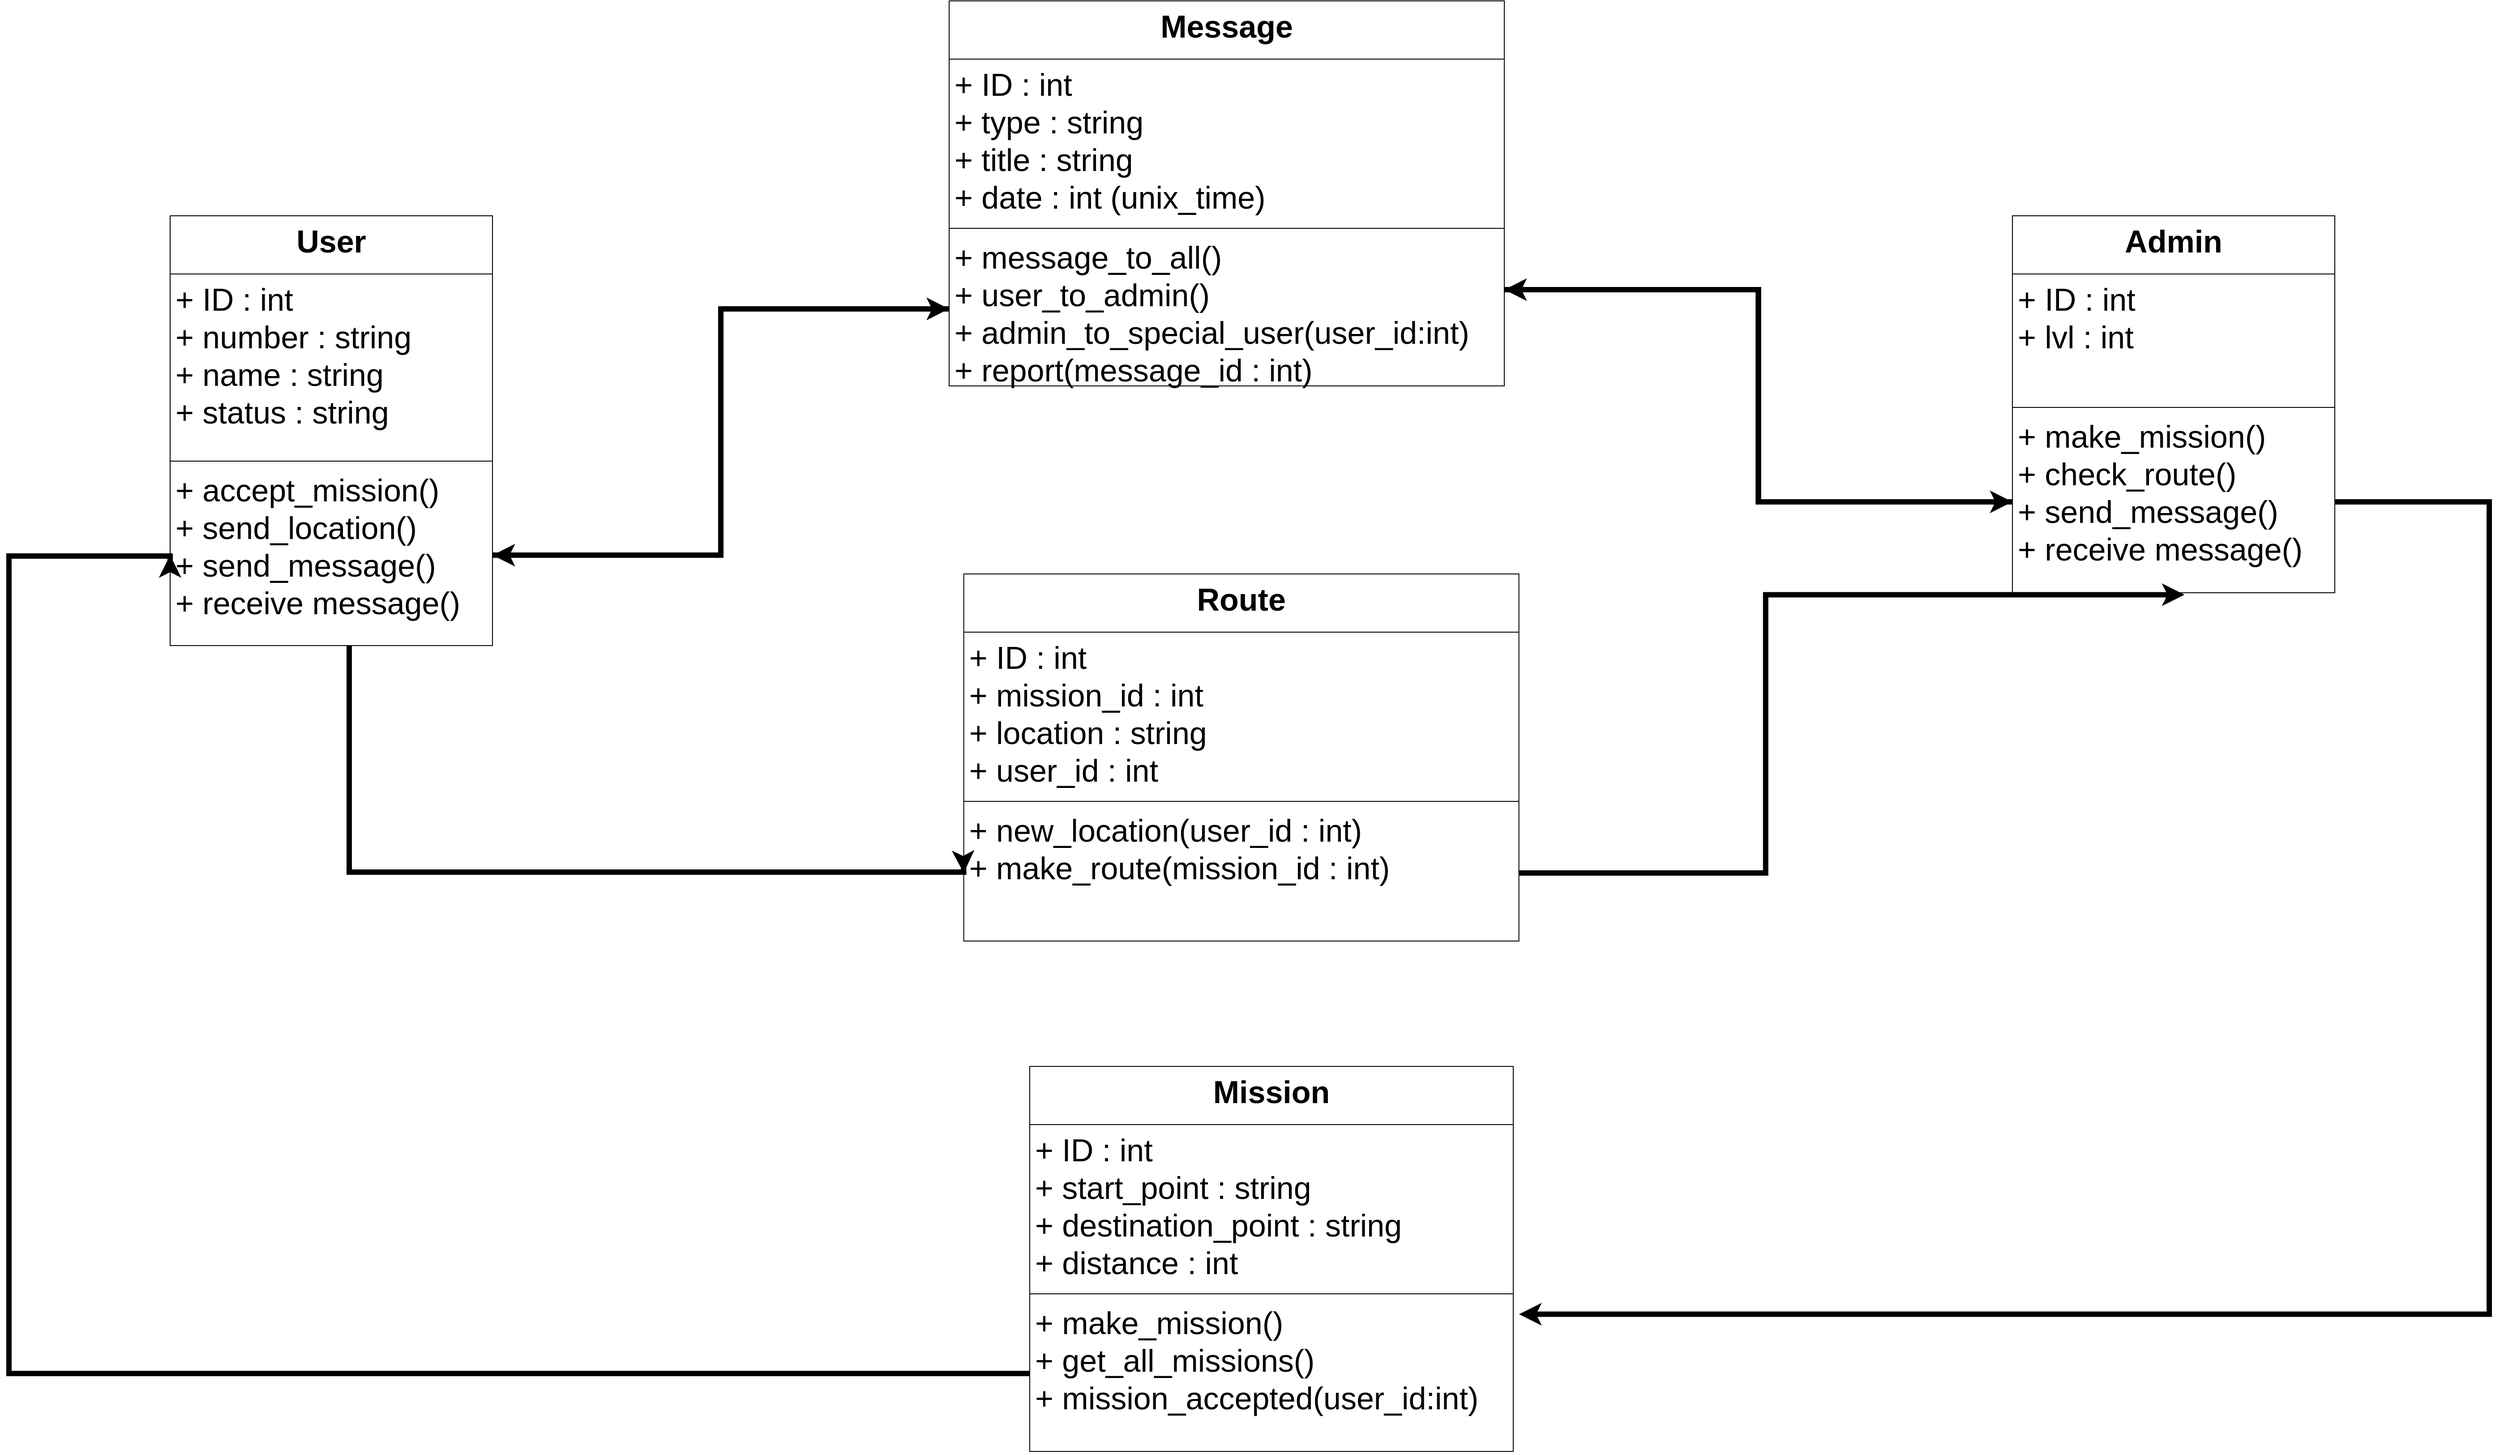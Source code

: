 <mxfile version="12.4.8" type="github" pages="2">
  <diagram id="LZQuAkBcqZ6_lEjq8BTj" name="Class diagram">
    <mxGraphModel dx="3127" dy="2040" grid="1" gridSize="10" guides="1" tooltips="1" connect="1" arrows="1" fold="1" page="1" pageScale="1" pageWidth="1169" pageHeight="827" math="0" shadow="0">
      <root>
        <mxCell id="0"/>
        <mxCell id="1" parent="0"/>
        <mxCell id="s2ryrFD3tATTD8HhkPcw-1" value="User" style="swimlane;fontStyle=1;align=center;verticalAlign=top;childLayout=stackLayout;horizontal=1;startSize=65;horizontalStack=0;resizeParent=1;resizeParentMax=0;resizeLast=0;collapsible=1;marginBottom=0;fontSize=35;" parent="1" vertex="1">
          <mxGeometry x="280" y="320" width="360" height="480" as="geometry"/>
        </mxCell>
        <mxCell id="s2ryrFD3tATTD8HhkPcw-2" value="+ ID : int&#xa;+ number : string &#xa;+ name : string &#xa;+ status : string " style="text;strokeColor=none;fillColor=none;align=left;verticalAlign=top;spacingLeft=4;spacingRight=4;overflow=hidden;rotatable=0;points=[[0,0.5],[1,0.5]];portConstraint=eastwest;fontSize=35;" parent="s2ryrFD3tATTD8HhkPcw-1" vertex="1">
          <mxGeometry y="65" width="360" height="205" as="geometry"/>
        </mxCell>
        <mxCell id="s2ryrFD3tATTD8HhkPcw-3" value="" style="line;strokeWidth=1;fillColor=none;align=left;verticalAlign=middle;spacingTop=-1;spacingLeft=3;spacingRight=3;rotatable=0;labelPosition=right;points=[];portConstraint=eastwest;" parent="s2ryrFD3tATTD8HhkPcw-1" vertex="1">
          <mxGeometry y="270" width="360" height="8" as="geometry"/>
        </mxCell>
        <mxCell id="s2ryrFD3tATTD8HhkPcw-4" value="+ accept_mission()&#xa;+ send_location()&#xa;+ send_message()&#xa;+ receive message()&#xa;" style="text;strokeColor=none;fillColor=none;align=left;verticalAlign=top;spacingLeft=4;spacingRight=4;overflow=hidden;rotatable=0;points=[[0,0.5],[1,0.5]];portConstraint=eastwest;fontSize=35;" parent="s2ryrFD3tATTD8HhkPcw-1" vertex="1">
          <mxGeometry y="278" width="360" height="202" as="geometry"/>
        </mxCell>
        <mxCell id="s2ryrFD3tATTD8HhkPcw-11" value="Admin" style="swimlane;fontStyle=1;align=center;verticalAlign=top;childLayout=stackLayout;horizontal=1;startSize=65;horizontalStack=0;resizeParent=1;resizeParentMax=0;resizeLast=0;collapsible=1;marginBottom=0;fontSize=35;" parent="1" vertex="1">
          <mxGeometry x="2337.5" y="320" width="360" height="421" as="geometry"/>
        </mxCell>
        <mxCell id="s2ryrFD3tATTD8HhkPcw-12" value="+ ID : int&#xa;+ lvl : int" style="text;strokeColor=none;fillColor=none;align=left;verticalAlign=top;spacingLeft=4;spacingRight=4;overflow=hidden;rotatable=0;points=[[0,0.5],[1,0.5]];portConstraint=eastwest;fontSize=35;" parent="s2ryrFD3tATTD8HhkPcw-11" vertex="1">
          <mxGeometry y="65" width="360" height="145" as="geometry"/>
        </mxCell>
        <mxCell id="s2ryrFD3tATTD8HhkPcw-13" value="" style="line;strokeWidth=1;fillColor=none;align=left;verticalAlign=middle;spacingTop=-1;spacingLeft=3;spacingRight=3;rotatable=0;labelPosition=right;points=[];portConstraint=eastwest;" parent="s2ryrFD3tATTD8HhkPcw-11" vertex="1">
          <mxGeometry y="210" width="360" height="8" as="geometry"/>
        </mxCell>
        <mxCell id="s2ryrFD3tATTD8HhkPcw-14" value="+ make_mission()&#xa;+ check_route()&#xa;+ send_message()&#xa;+ receive message()&#xa;" style="text;strokeColor=none;fillColor=none;align=left;verticalAlign=top;spacingLeft=4;spacingRight=4;overflow=hidden;rotatable=0;points=[[0,0.5],[1,0.5]];portConstraint=eastwest;fontSize=35;" parent="s2ryrFD3tATTD8HhkPcw-11" vertex="1">
          <mxGeometry y="218" width="360" height="203" as="geometry"/>
        </mxCell>
        <mxCell id="s2ryrFD3tATTD8HhkPcw-15" value="Mission" style="swimlane;fontStyle=1;align=center;verticalAlign=top;childLayout=stackLayout;horizontal=1;startSize=65;horizontalStack=0;resizeParent=1;resizeParentMax=0;resizeLast=0;collapsible=1;marginBottom=0;fontSize=35;" parent="1" vertex="1">
          <mxGeometry x="1240" y="1270" width="540" height="430" as="geometry"/>
        </mxCell>
        <mxCell id="s2ryrFD3tATTD8HhkPcw-16" value="+ ID : int&#xa;+ start_point : string&#xa;+ destination_point : string&#xa;+ distance : int&#xa;" style="text;strokeColor=none;fillColor=none;align=left;verticalAlign=top;spacingLeft=4;spacingRight=4;overflow=hidden;rotatable=0;points=[[0,0.5],[1,0.5]];portConstraint=eastwest;fontSize=35;" parent="s2ryrFD3tATTD8HhkPcw-15" vertex="1">
          <mxGeometry y="65" width="540" height="185" as="geometry"/>
        </mxCell>
        <mxCell id="s2ryrFD3tATTD8HhkPcw-17" value="" style="line;strokeWidth=1;fillColor=none;align=left;verticalAlign=middle;spacingTop=-1;spacingLeft=3;spacingRight=3;rotatable=0;labelPosition=right;points=[];portConstraint=eastwest;" parent="s2ryrFD3tATTD8HhkPcw-15" vertex="1">
          <mxGeometry y="250" width="540" height="8" as="geometry"/>
        </mxCell>
        <mxCell id="s2ryrFD3tATTD8HhkPcw-18" value="+ make_mission()&#xa;+ get_all_missions()&#xa;+ mission_accepted(user_id:int)&#xa;&#xa;" style="text;strokeColor=none;fillColor=none;align=left;verticalAlign=top;spacingLeft=4;spacingRight=4;overflow=hidden;rotatable=0;points=[[0,0.5],[1,0.5]];portConstraint=eastwest;fontSize=35;" parent="s2ryrFD3tATTD8HhkPcw-15" vertex="1">
          <mxGeometry y="258" width="540" height="172" as="geometry"/>
        </mxCell>
        <mxCell id="fsT3CMl1Vlrfdj_DSACQ-4" style="edgeStyle=orthogonalEdgeStyle;rounded=0;orthogonalLoop=1;jettySize=auto;html=1;exitX=1;exitY=0.75;exitDx=0;exitDy=0;entryX=0;entryY=0.5;entryDx=0;entryDy=0;strokeWidth=6;" edge="1" parent="1" source="s2ryrFD3tATTD8HhkPcw-19" target="s2ryrFD3tATTD8HhkPcw-14">
          <mxGeometry relative="1" as="geometry"/>
        </mxCell>
        <mxCell id="s2ryrFD3tATTD8HhkPcw-19" value="Message" style="swimlane;fontStyle=1;align=center;verticalAlign=top;childLayout=stackLayout;horizontal=1;startSize=65;horizontalStack=0;resizeParent=1;resizeParentMax=0;resizeLast=0;collapsible=1;marginBottom=0;fontSize=35;" parent="1" vertex="1">
          <mxGeometry x="1150" y="80" width="620" height="430" as="geometry"/>
        </mxCell>
        <mxCell id="s2ryrFD3tATTD8HhkPcw-20" value="+ ID : int&#xa;+ type : string&#xa;+ title : string&#xa;+ date : int (unix_time)&#xa;" style="text;strokeColor=none;fillColor=none;align=left;verticalAlign=top;spacingLeft=4;spacingRight=4;overflow=hidden;rotatable=0;points=[[0,0.5],[1,0.5]];portConstraint=eastwest;fontSize=35;" parent="s2ryrFD3tATTD8HhkPcw-19" vertex="1">
          <mxGeometry y="65" width="620" height="185" as="geometry"/>
        </mxCell>
        <mxCell id="s2ryrFD3tATTD8HhkPcw-21" value="" style="line;strokeWidth=1;fillColor=none;align=left;verticalAlign=middle;spacingTop=-1;spacingLeft=3;spacingRight=3;rotatable=0;labelPosition=right;points=[];portConstraint=eastwest;" parent="s2ryrFD3tATTD8HhkPcw-19" vertex="1">
          <mxGeometry y="250" width="620" height="8" as="geometry"/>
        </mxCell>
        <mxCell id="s2ryrFD3tATTD8HhkPcw-22" value="+ message_to_all()&#xa;+ user_to_admin()&#xa;+ admin_to_special_user(user_id:int)&#xa;+ report(message_id : int)&#xa;&#xa;" style="text;strokeColor=none;fillColor=none;align=left;verticalAlign=top;spacingLeft=4;spacingRight=4;overflow=hidden;rotatable=0;points=[[0,0.5],[1,0.5]];portConstraint=eastwest;fontSize=35;" parent="s2ryrFD3tATTD8HhkPcw-19" vertex="1">
          <mxGeometry y="258" width="620" height="172" as="geometry"/>
        </mxCell>
        <mxCell id="s2ryrFD3tATTD8HhkPcw-24" value="Route" style="swimlane;fontStyle=1;align=center;verticalAlign=top;childLayout=stackLayout;horizontal=1;startSize=65;horizontalStack=0;resizeParent=1;resizeParentMax=0;resizeLast=0;collapsible=1;marginBottom=0;fontSize=35;" parent="1" vertex="1">
          <mxGeometry x="1166.33" y="720" width="620" height="410" as="geometry"/>
        </mxCell>
        <mxCell id="s2ryrFD3tATTD8HhkPcw-25" value="+ ID : int&#xa;+ mission_id : int&#xa;+ location : string&#xa;+ user_id : int&#xa;" style="text;strokeColor=none;fillColor=none;align=left;verticalAlign=top;spacingLeft=4;spacingRight=4;overflow=hidden;rotatable=0;points=[[0,0.5],[1,0.5]];portConstraint=eastwest;fontSize=35;" parent="s2ryrFD3tATTD8HhkPcw-24" vertex="1">
          <mxGeometry y="65" width="620" height="185" as="geometry"/>
        </mxCell>
        <mxCell id="s2ryrFD3tATTD8HhkPcw-26" value="" style="line;strokeWidth=1;fillColor=none;align=left;verticalAlign=middle;spacingTop=-1;spacingLeft=3;spacingRight=3;rotatable=0;labelPosition=right;points=[];portConstraint=eastwest;" parent="s2ryrFD3tATTD8HhkPcw-24" vertex="1">
          <mxGeometry y="250" width="620" height="8" as="geometry"/>
        </mxCell>
        <mxCell id="s2ryrFD3tATTD8HhkPcw-27" value="+ new_location(user_id : int)&#xa;+ make_route(mission_id : int)&#xa;&#xa;" style="text;strokeColor=none;fillColor=none;align=left;verticalAlign=top;spacingLeft=4;spacingRight=4;overflow=hidden;rotatable=0;points=[[0,0.5],[1,0.5]];portConstraint=eastwest;fontSize=35;" parent="s2ryrFD3tATTD8HhkPcw-24" vertex="1">
          <mxGeometry y="258" width="620" height="152" as="geometry"/>
        </mxCell>
        <mxCell id="fsT3CMl1Vlrfdj_DSACQ-3" style="edgeStyle=orthogonalEdgeStyle;rounded=0;orthogonalLoop=1;jettySize=auto;html=1;strokeWidth=6;" edge="1" parent="1" source="s2ryrFD3tATTD8HhkPcw-4" target="s2ryrFD3tATTD8HhkPcw-22">
          <mxGeometry relative="1" as="geometry"/>
        </mxCell>
        <mxCell id="fsT3CMl1Vlrfdj_DSACQ-6" style="edgeStyle=orthogonalEdgeStyle;rounded=0;orthogonalLoop=1;jettySize=auto;html=1;entryX=1;entryY=0.75;entryDx=0;entryDy=0;strokeWidth=6;" edge="1" parent="1" source="s2ryrFD3tATTD8HhkPcw-14" target="s2ryrFD3tATTD8HhkPcw-19">
          <mxGeometry relative="1" as="geometry"/>
        </mxCell>
        <mxCell id="fsT3CMl1Vlrfdj_DSACQ-7" style="edgeStyle=orthogonalEdgeStyle;rounded=0;orthogonalLoop=1;jettySize=auto;html=1;entryX=1;entryY=0.5;entryDx=0;entryDy=0;strokeWidth=6;" edge="1" parent="1" source="s2ryrFD3tATTD8HhkPcw-22" target="s2ryrFD3tATTD8HhkPcw-4">
          <mxGeometry relative="1" as="geometry"/>
        </mxCell>
        <mxCell id="fsT3CMl1Vlrfdj_DSACQ-8" style="edgeStyle=orthogonalEdgeStyle;rounded=0;orthogonalLoop=1;jettySize=auto;html=1;entryX=0;entryY=0.5;entryDx=0;entryDy=0;strokeWidth=6;" edge="1" parent="1" source="s2ryrFD3tATTD8HhkPcw-4" target="s2ryrFD3tATTD8HhkPcw-27">
          <mxGeometry relative="1" as="geometry">
            <Array as="points">
              <mxPoint x="480" y="1053"/>
            </Array>
          </mxGeometry>
        </mxCell>
        <mxCell id="fsT3CMl1Vlrfdj_DSACQ-9" style="edgeStyle=orthogonalEdgeStyle;rounded=0;orthogonalLoop=1;jettySize=auto;html=1;entryX=0.534;entryY=1.011;entryDx=0;entryDy=0;entryPerimeter=0;strokeWidth=6;" edge="1" parent="1" source="s2ryrFD3tATTD8HhkPcw-27" target="s2ryrFD3tATTD8HhkPcw-14">
          <mxGeometry relative="1" as="geometry"/>
        </mxCell>
        <mxCell id="fsT3CMl1Vlrfdj_DSACQ-10" style="edgeStyle=orthogonalEdgeStyle;rounded=0;orthogonalLoop=1;jettySize=auto;html=1;entryX=1.012;entryY=0.109;entryDx=0;entryDy=0;entryPerimeter=0;strokeWidth=6;" edge="1" parent="1" source="s2ryrFD3tATTD8HhkPcw-14" target="s2ryrFD3tATTD8HhkPcw-18">
          <mxGeometry relative="1" as="geometry">
            <Array as="points">
              <mxPoint x="2870" y="640"/>
              <mxPoint x="2870" y="1547"/>
            </Array>
          </mxGeometry>
        </mxCell>
        <mxCell id="fsT3CMl1Vlrfdj_DSACQ-11" style="edgeStyle=orthogonalEdgeStyle;rounded=0;orthogonalLoop=1;jettySize=auto;html=1;entryX=0;entryY=0.5;entryDx=0;entryDy=0;strokeWidth=6;" edge="1" parent="1" source="s2ryrFD3tATTD8HhkPcw-18" target="s2ryrFD3tATTD8HhkPcw-4">
          <mxGeometry relative="1" as="geometry">
            <Array as="points">
              <mxPoint x="100" y="1613"/>
              <mxPoint x="100" y="700"/>
            </Array>
          </mxGeometry>
        </mxCell>
      </root>
    </mxGraphModel>
  </diagram>
  <diagram id="e7LUg7SsYo6qAfYRGX03" name="UseCase">
    <mxGraphModel dx="3045" dy="1162" grid="1" gridSize="10" guides="1" tooltips="1" connect="1" arrows="1" fold="1" page="1" pageScale="1" pageWidth="1169" pageHeight="827" math="0" shadow="0">
      <root>
        <mxCell id="ECnlJ8aV5YRz1Wjh55M--0"/>
        <mxCell id="ECnlJ8aV5YRz1Wjh55M--1" parent="ECnlJ8aV5YRz1Wjh55M--0"/>
        <mxCell id="ECnlJ8aV5YRz1Wjh55M--9" style="edgeStyle=orthogonalEdgeStyle;rounded=0;orthogonalLoop=1;jettySize=auto;html=1;entryX=0;entryY=0.5;entryDx=0;entryDy=0;fontSize=34;strokeWidth=3;endArrow=none;endFill=0;" parent="ECnlJ8aV5YRz1Wjh55M--1" source="ECnlJ8aV5YRz1Wjh55M--2" target="ECnlJ8aV5YRz1Wjh55M--6" edge="1">
          <mxGeometry relative="1" as="geometry"/>
        </mxCell>
        <mxCell id="ECnlJ8aV5YRz1Wjh55M--13" style="edgeStyle=orthogonalEdgeStyle;rounded=0;orthogonalLoop=1;jettySize=auto;html=1;entryX=0;entryY=0.5;entryDx=0;entryDy=0;strokeWidth=3;fontSize=34;endArrow=none;endFill=0;" parent="ECnlJ8aV5YRz1Wjh55M--1" source="ECnlJ8aV5YRz1Wjh55M--2" target="ECnlJ8aV5YRz1Wjh55M--11" edge="1">
          <mxGeometry relative="1" as="geometry"/>
        </mxCell>
        <mxCell id="ECnlJ8aV5YRz1Wjh55M--14" style="edgeStyle=orthogonalEdgeStyle;rounded=0;orthogonalLoop=1;jettySize=auto;html=1;entryX=0;entryY=0.5;entryDx=0;entryDy=0;strokeWidth=3;fontSize=34;endArrow=none;endFill=0;" parent="ECnlJ8aV5YRz1Wjh55M--1" source="ECnlJ8aV5YRz1Wjh55M--2" target="ECnlJ8aV5YRz1Wjh55M--10" edge="1">
          <mxGeometry relative="1" as="geometry"/>
        </mxCell>
        <mxCell id="ECnlJ8aV5YRz1Wjh55M--17" style="edgeStyle=orthogonalEdgeStyle;rounded=0;orthogonalLoop=1;jettySize=auto;html=1;entryX=0;entryY=0.5;entryDx=0;entryDy=0;strokeWidth=3;fontSize=34;endArrow=none;endFill=0;" parent="ECnlJ8aV5YRz1Wjh55M--1" source="ECnlJ8aV5YRz1Wjh55M--2" target="ECnlJ8aV5YRz1Wjh55M--12" edge="1">
          <mxGeometry relative="1" as="geometry"/>
        </mxCell>
        <mxCell id="ECnlJ8aV5YRz1Wjh55M--2" value="User" style="shape=umlActor;verticalLabelPosition=bottom;labelBackgroundColor=#ffffff;verticalAlign=top;html=1;fontSize=34;" parent="ECnlJ8aV5YRz1Wjh55M--1" vertex="1">
          <mxGeometry x="-1070" y="382" width="30" height="60" as="geometry"/>
        </mxCell>
        <mxCell id="ECnlJ8aV5YRz1Wjh55M--5" value="" style="shape=umlFrame;whiteSpace=wrap;html=1;fontSize=34;" parent="ECnlJ8aV5YRz1Wjh55M--1" vertex="1">
          <mxGeometry x="-960" y="47" width="930" height="730" as="geometry"/>
        </mxCell>
        <mxCell id="ECnlJ8aV5YRz1Wjh55M--6" value="accept mission" style="ellipse;whiteSpace=wrap;html=1;fontSize=34;" parent="ECnlJ8aV5YRz1Wjh55M--1" vertex="1">
          <mxGeometry x="-920" y="90" width="200" height="110" as="geometry"/>
        </mxCell>
        <mxCell id="VSmm8jTRYgLz1PWl-9Tz-2" style="edgeStyle=orthogonalEdgeStyle;rounded=0;orthogonalLoop=1;jettySize=auto;html=1;entryX=0;entryY=0.5;entryDx=0;entryDy=0;strokeWidth=3;" parent="ECnlJ8aV5YRz1Wjh55M--1" source="ECnlJ8aV5YRz1Wjh55M--10" target="VSmm8jTRYgLz1PWl-9Tz-1" edge="1">
          <mxGeometry relative="1" as="geometry"/>
        </mxCell>
        <mxCell id="ECnlJ8aV5YRz1Wjh55M--10" value="Send location" style="ellipse;whiteSpace=wrap;html=1;fontSize=34;" parent="ECnlJ8aV5YRz1Wjh55M--1" vertex="1">
          <mxGeometry x="-920" y="250" width="200" height="110" as="geometry"/>
        </mxCell>
        <mxCell id="VSmm8jTRYgLz1PWl-9Tz-8" style="edgeStyle=orthogonalEdgeStyle;rounded=0;orthogonalLoop=1;jettySize=auto;html=1;strokeWidth=4;" parent="ECnlJ8aV5YRz1Wjh55M--1" source="ECnlJ8aV5YRz1Wjh55M--11" target="ECnlJ8aV5YRz1Wjh55M--31" edge="1">
          <mxGeometry relative="1" as="geometry"/>
        </mxCell>
        <mxCell id="ECnlJ8aV5YRz1Wjh55M--11" value="Send message" style="ellipse;whiteSpace=wrap;html=1;fontSize=34;" parent="ECnlJ8aV5YRz1Wjh55M--1" vertex="1">
          <mxGeometry x="-920" y="420" width="200" height="110" as="geometry"/>
        </mxCell>
        <mxCell id="VSmm8jTRYgLz1PWl-9Tz-9" style="edgeStyle=orthogonalEdgeStyle;rounded=0;orthogonalLoop=1;jettySize=auto;html=1;strokeWidth=4;" parent="ECnlJ8aV5YRz1Wjh55M--1" source="ECnlJ8aV5YRz1Wjh55M--12" target="ECnlJ8aV5YRz1Wjh55M--30" edge="1">
          <mxGeometry relative="1" as="geometry"/>
        </mxCell>
        <mxCell id="ECnlJ8aV5YRz1Wjh55M--12" value="Receive message" style="ellipse;whiteSpace=wrap;html=1;fontSize=34;" parent="ECnlJ8aV5YRz1Wjh55M--1" vertex="1">
          <mxGeometry x="-920" y="590" width="200" height="110" as="geometry"/>
        </mxCell>
        <mxCell id="ECnlJ8aV5YRz1Wjh55M--36" style="edgeStyle=orthogonalEdgeStyle;rounded=0;orthogonalLoop=1;jettySize=auto;html=1;entryX=1;entryY=0.5;entryDx=0;entryDy=0;endArrow=none;endFill=0;strokeWidth=3;fontSize=34;" parent="ECnlJ8aV5YRz1Wjh55M--1" source="ECnlJ8aV5YRz1Wjh55M--27" target="ECnlJ8aV5YRz1Wjh55M--29" edge="1">
          <mxGeometry relative="1" as="geometry"/>
        </mxCell>
        <mxCell id="ECnlJ8aV5YRz1Wjh55M--37" style="edgeStyle=orthogonalEdgeStyle;rounded=0;orthogonalLoop=1;jettySize=auto;html=1;entryX=1;entryY=0.5;entryDx=0;entryDy=0;endArrow=none;endFill=0;strokeWidth=3;fontSize=34;" parent="ECnlJ8aV5YRz1Wjh55M--1" source="ECnlJ8aV5YRz1Wjh55M--27" target="ECnlJ8aV5YRz1Wjh55M--28" edge="1">
          <mxGeometry relative="1" as="geometry"/>
        </mxCell>
        <mxCell id="ECnlJ8aV5YRz1Wjh55M--38" style="edgeStyle=orthogonalEdgeStyle;rounded=0;orthogonalLoop=1;jettySize=auto;html=1;entryX=1;entryY=0.5;entryDx=0;entryDy=0;endArrow=none;endFill=0;strokeWidth=3;fontSize=34;" parent="ECnlJ8aV5YRz1Wjh55M--1" source="ECnlJ8aV5YRz1Wjh55M--27" target="ECnlJ8aV5YRz1Wjh55M--30" edge="1">
          <mxGeometry relative="1" as="geometry"/>
        </mxCell>
        <mxCell id="ECnlJ8aV5YRz1Wjh55M--39" style="edgeStyle=orthogonalEdgeStyle;rounded=0;orthogonalLoop=1;jettySize=auto;html=1;entryX=1;entryY=0.5;entryDx=0;entryDy=0;endArrow=none;endFill=0;strokeWidth=3;fontSize=34;" parent="ECnlJ8aV5YRz1Wjh55M--1" source="ECnlJ8aV5YRz1Wjh55M--27" target="ECnlJ8aV5YRz1Wjh55M--31" edge="1">
          <mxGeometry relative="1" as="geometry"/>
        </mxCell>
        <mxCell id="ECnlJ8aV5YRz1Wjh55M--27" value="Admin" style="shape=umlActor;verticalLabelPosition=bottom;labelBackgroundColor=#ffffff;verticalAlign=top;html=1;fontSize=34;" parent="ECnlJ8aV5YRz1Wjh55M--1" vertex="1">
          <mxGeometry x="120" y="370" width="30" height="60" as="geometry"/>
        </mxCell>
        <mxCell id="VSmm8jTRYgLz1PWl-9Tz-5" style="edgeStyle=orthogonalEdgeStyle;rounded=0;orthogonalLoop=1;jettySize=auto;html=1;entryX=1;entryY=0.5;entryDx=0;entryDy=0;strokeWidth=3;" parent="ECnlJ8aV5YRz1Wjh55M--1" source="ECnlJ8aV5YRz1Wjh55M--28" target="ECnlJ8aV5YRz1Wjh55M--6" edge="1">
          <mxGeometry relative="1" as="geometry">
            <Array as="points">
              <mxPoint x="-440" y="146"/>
              <mxPoint x="-440" y="146"/>
            </Array>
          </mxGeometry>
        </mxCell>
        <mxCell id="ECnlJ8aV5YRz1Wjh55M--28" value="Make mission" style="ellipse;whiteSpace=wrap;html=1;fontSize=34;" parent="ECnlJ8aV5YRz1Wjh55M--1" vertex="1">
          <mxGeometry x="-340" y="80" width="200" height="110" as="geometry"/>
        </mxCell>
        <mxCell id="ECnlJ8aV5YRz1Wjh55M--29" value="&lt;font style=&quot;font-size: 31px&quot;&gt;Check mission route&lt;br&gt;&lt;/font&gt;" style="ellipse;whiteSpace=wrap;html=1;fontSize=34;" parent="ECnlJ8aV5YRz1Wjh55M--1" vertex="1">
          <mxGeometry x="-340" y="250" width="200" height="110" as="geometry"/>
        </mxCell>
        <mxCell id="VSmm8jTRYgLz1PWl-9Tz-6" style="edgeStyle=orthogonalEdgeStyle;rounded=0;orthogonalLoop=1;jettySize=auto;html=1;entryX=1;entryY=0.5;entryDx=0;entryDy=0;strokeWidth=4;" parent="ECnlJ8aV5YRz1Wjh55M--1" source="ECnlJ8aV5YRz1Wjh55M--30" target="ECnlJ8aV5YRz1Wjh55M--12" edge="1">
          <mxGeometry relative="1" as="geometry"/>
        </mxCell>
        <mxCell id="ECnlJ8aV5YRz1Wjh55M--30" value="Send message" style="ellipse;whiteSpace=wrap;html=1;fontSize=34;" parent="ECnlJ8aV5YRz1Wjh55M--1" vertex="1">
          <mxGeometry x="-340" y="590" width="200" height="110" as="geometry"/>
        </mxCell>
        <mxCell id="VSmm8jTRYgLz1PWl-9Tz-7" style="edgeStyle=orthogonalEdgeStyle;rounded=0;orthogonalLoop=1;jettySize=auto;html=1;strokeWidth=4;" parent="ECnlJ8aV5YRz1Wjh55M--1" source="ECnlJ8aV5YRz1Wjh55M--31" target="ECnlJ8aV5YRz1Wjh55M--11" edge="1">
          <mxGeometry relative="1" as="geometry"/>
        </mxCell>
        <mxCell id="ECnlJ8aV5YRz1Wjh55M--31" value="Receive message" style="ellipse;whiteSpace=wrap;html=1;fontSize=34;" parent="ECnlJ8aV5YRz1Wjh55M--1" vertex="1">
          <mxGeometry x="-340" y="420" width="200" height="110" as="geometry"/>
        </mxCell>
        <mxCell id="VSmm8jTRYgLz1PWl-9Tz-3" style="edgeStyle=orthogonalEdgeStyle;rounded=0;orthogonalLoop=1;jettySize=auto;html=1;strokeWidth=3;" parent="ECnlJ8aV5YRz1Wjh55M--1" source="VSmm8jTRYgLz1PWl-9Tz-1" target="ECnlJ8aV5YRz1Wjh55M--29" edge="1">
          <mxGeometry relative="1" as="geometry"/>
        </mxCell>
        <mxCell id="VSmm8jTRYgLz1PWl-9Tz-1" value="&lt;font style=&quot;font-size: 32px&quot;&gt;Make Route&lt;br&gt;&lt;/font&gt;" style="ellipse;whiteSpace=wrap;html=1;" parent="ECnlJ8aV5YRz1Wjh55M--1" vertex="1">
          <mxGeometry x="-600" y="320" width="180" height="110" as="geometry"/>
        </mxCell>
      </root>
    </mxGraphModel>
  </diagram>
</mxfile>
